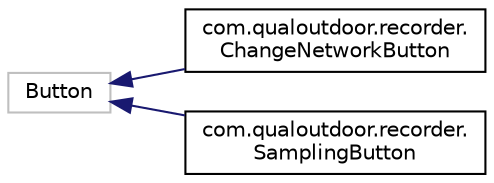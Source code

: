 digraph "Graphical Class Hierarchy"
{
  edge [fontname="Helvetica",fontsize="10",labelfontname="Helvetica",labelfontsize="10"];
  node [fontname="Helvetica",fontsize="10",shape=record];
  rankdir="LR";
  Node1 [label="Button",height=0.2,width=0.4,color="grey75", fillcolor="white", style="filled"];
  Node1 -> Node2 [dir="back",color="midnightblue",fontsize="10",style="solid",fontname="Helvetica"];
  Node2 [label="com.qualoutdoor.recorder.\lChangeNetworkButton",height=0.2,width=0.4,color="black", fillcolor="white", style="filled",URL="$classcom_1_1qualoutdoor_1_1recorder_1_1ChangeNetworkButton.html"];
  Node1 -> Node3 [dir="back",color="midnightblue",fontsize="10",style="solid",fontname="Helvetica"];
  Node3 [label="com.qualoutdoor.recorder.\lSamplingButton",height=0.2,width=0.4,color="black", fillcolor="white", style="filled",URL="$classcom_1_1qualoutdoor_1_1recorder_1_1SamplingButton.html"];
}
